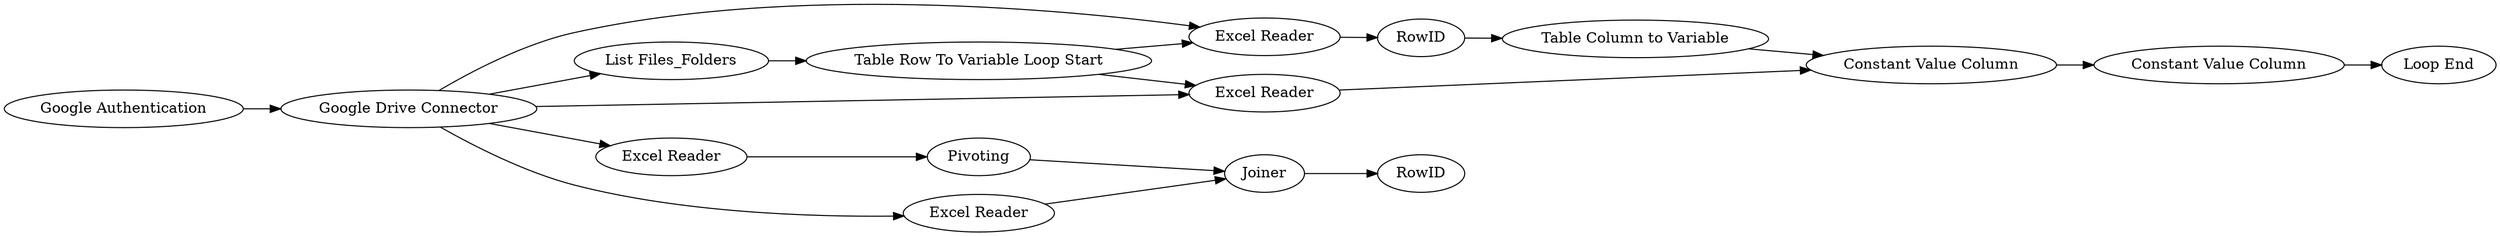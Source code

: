 digraph {
	"-4933100688815361869_290" [label="Excel Reader"]
	"-4933100688815361869_294" [label="Constant Value Column"]
	"-4933100688815361869_293" [label="Constant Value Column"]
	"-4933100688815361869_281" [label="Google Drive Connector"]
	"-4933100688815361869_283" [label="Excel Reader"]
	"-4933100688815361869_284" [label=Pivoting]
	"-4933100688815361869_2030" [label="Loop End"]
	"-4933100688815361869_291" [label=RowID]
	"-4933100688815361869_289" [label="Table Row To Variable Loop Start"]
	"-4933100688815361869_286" [label=RowID]
	"-4933100688815361869_287" [label="List Files_Folders"]
	"-4933100688815361869_279" [label="Google Authentication"]
	"-4933100688815361869_292" [label="Table Column to Variable"]
	"-4933100688815361869_288" [label="Excel Reader"]
	"-4933100688815361869_285" [label=Joiner]
	"-4933100688815361869_282" [label="Excel Reader"]
	"-4933100688815361869_281" -> "-4933100688815361869_287"
	"-4933100688815361869_283" -> "-4933100688815361869_284"
	"-4933100688815361869_282" -> "-4933100688815361869_285"
	"-4933100688815361869_279" -> "-4933100688815361869_281"
	"-4933100688815361869_284" -> "-4933100688815361869_285"
	"-4933100688815361869_292" -> "-4933100688815361869_293"
	"-4933100688815361869_291" -> "-4933100688815361869_292"
	"-4933100688815361869_281" -> "-4933100688815361869_290"
	"-4933100688815361869_288" -> "-4933100688815361869_293"
	"-4933100688815361869_281" -> "-4933100688815361869_282"
	"-4933100688815361869_294" -> "-4933100688815361869_2030"
	"-4933100688815361869_290" -> "-4933100688815361869_291"
	"-4933100688815361869_289" -> "-4933100688815361869_290"
	"-4933100688815361869_281" -> "-4933100688815361869_283"
	"-4933100688815361869_281" -> "-4933100688815361869_288"
	"-4933100688815361869_293" -> "-4933100688815361869_294"
	"-4933100688815361869_289" -> "-4933100688815361869_288"
	"-4933100688815361869_285" -> "-4933100688815361869_286"
	"-4933100688815361869_287" -> "-4933100688815361869_289"
	rankdir=LR
}
